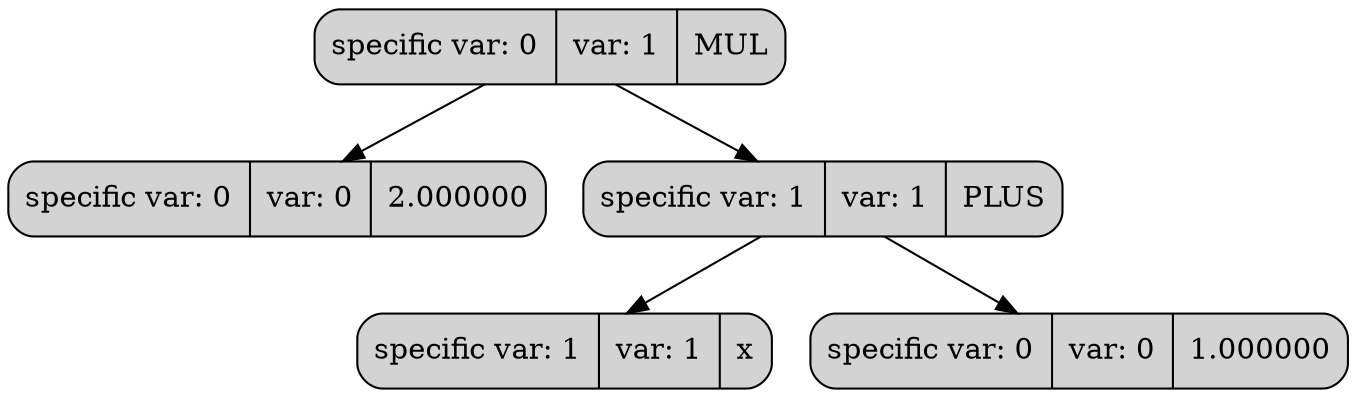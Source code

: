 digraph list{
rankdir = HR
node0000027b4a351740 [shape=Mrecord, style="filled",  label = "specific var: 0 | var: 1 |MUL"]
node0000027b4a356b00 [shape=Mrecord, style="filled",  label = "specific var: 0 | var: 0 |2.000000"]
node0000027b4a356960 [shape=Mrecord, style="filled",  label = "specific var: 1 | var: 1 |PLUS"]
node0000027b4a356b40 [shape=Mrecord, style="filled",  label = "specific var: 1 | var: 1 |x"]
node0000027b4a356ae0 [shape=Mrecord, style="filled",  label = "specific var: 0 | var: 0 |1.000000"]
edge[color=black]
node0000027b4a351740->node0000027b4a356b00
node0000027b4a351740->node0000027b4a356960
node0000027b4a356960->node0000027b4a356b40
node0000027b4a356960->node0000027b4a356ae0
}